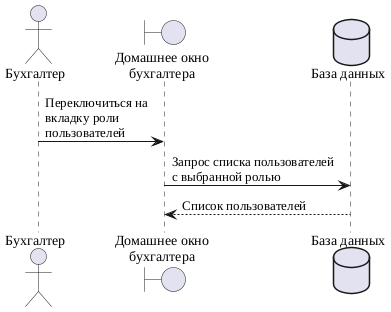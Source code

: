 @startuml
skinparam defaultFontName Liberation Serif

actor "Бухгалтер" as accounter
boundary "Домашнее окно\nбухгалтера" as w_home
database "База данных" as db 

accounter -> w_home : Переключиться на\nвкладку роли\nпользователей
w_home -> db : Запрос списка пользователей\nс выбранной ролью
w_home <-- db : Список пользователей

@enduml
